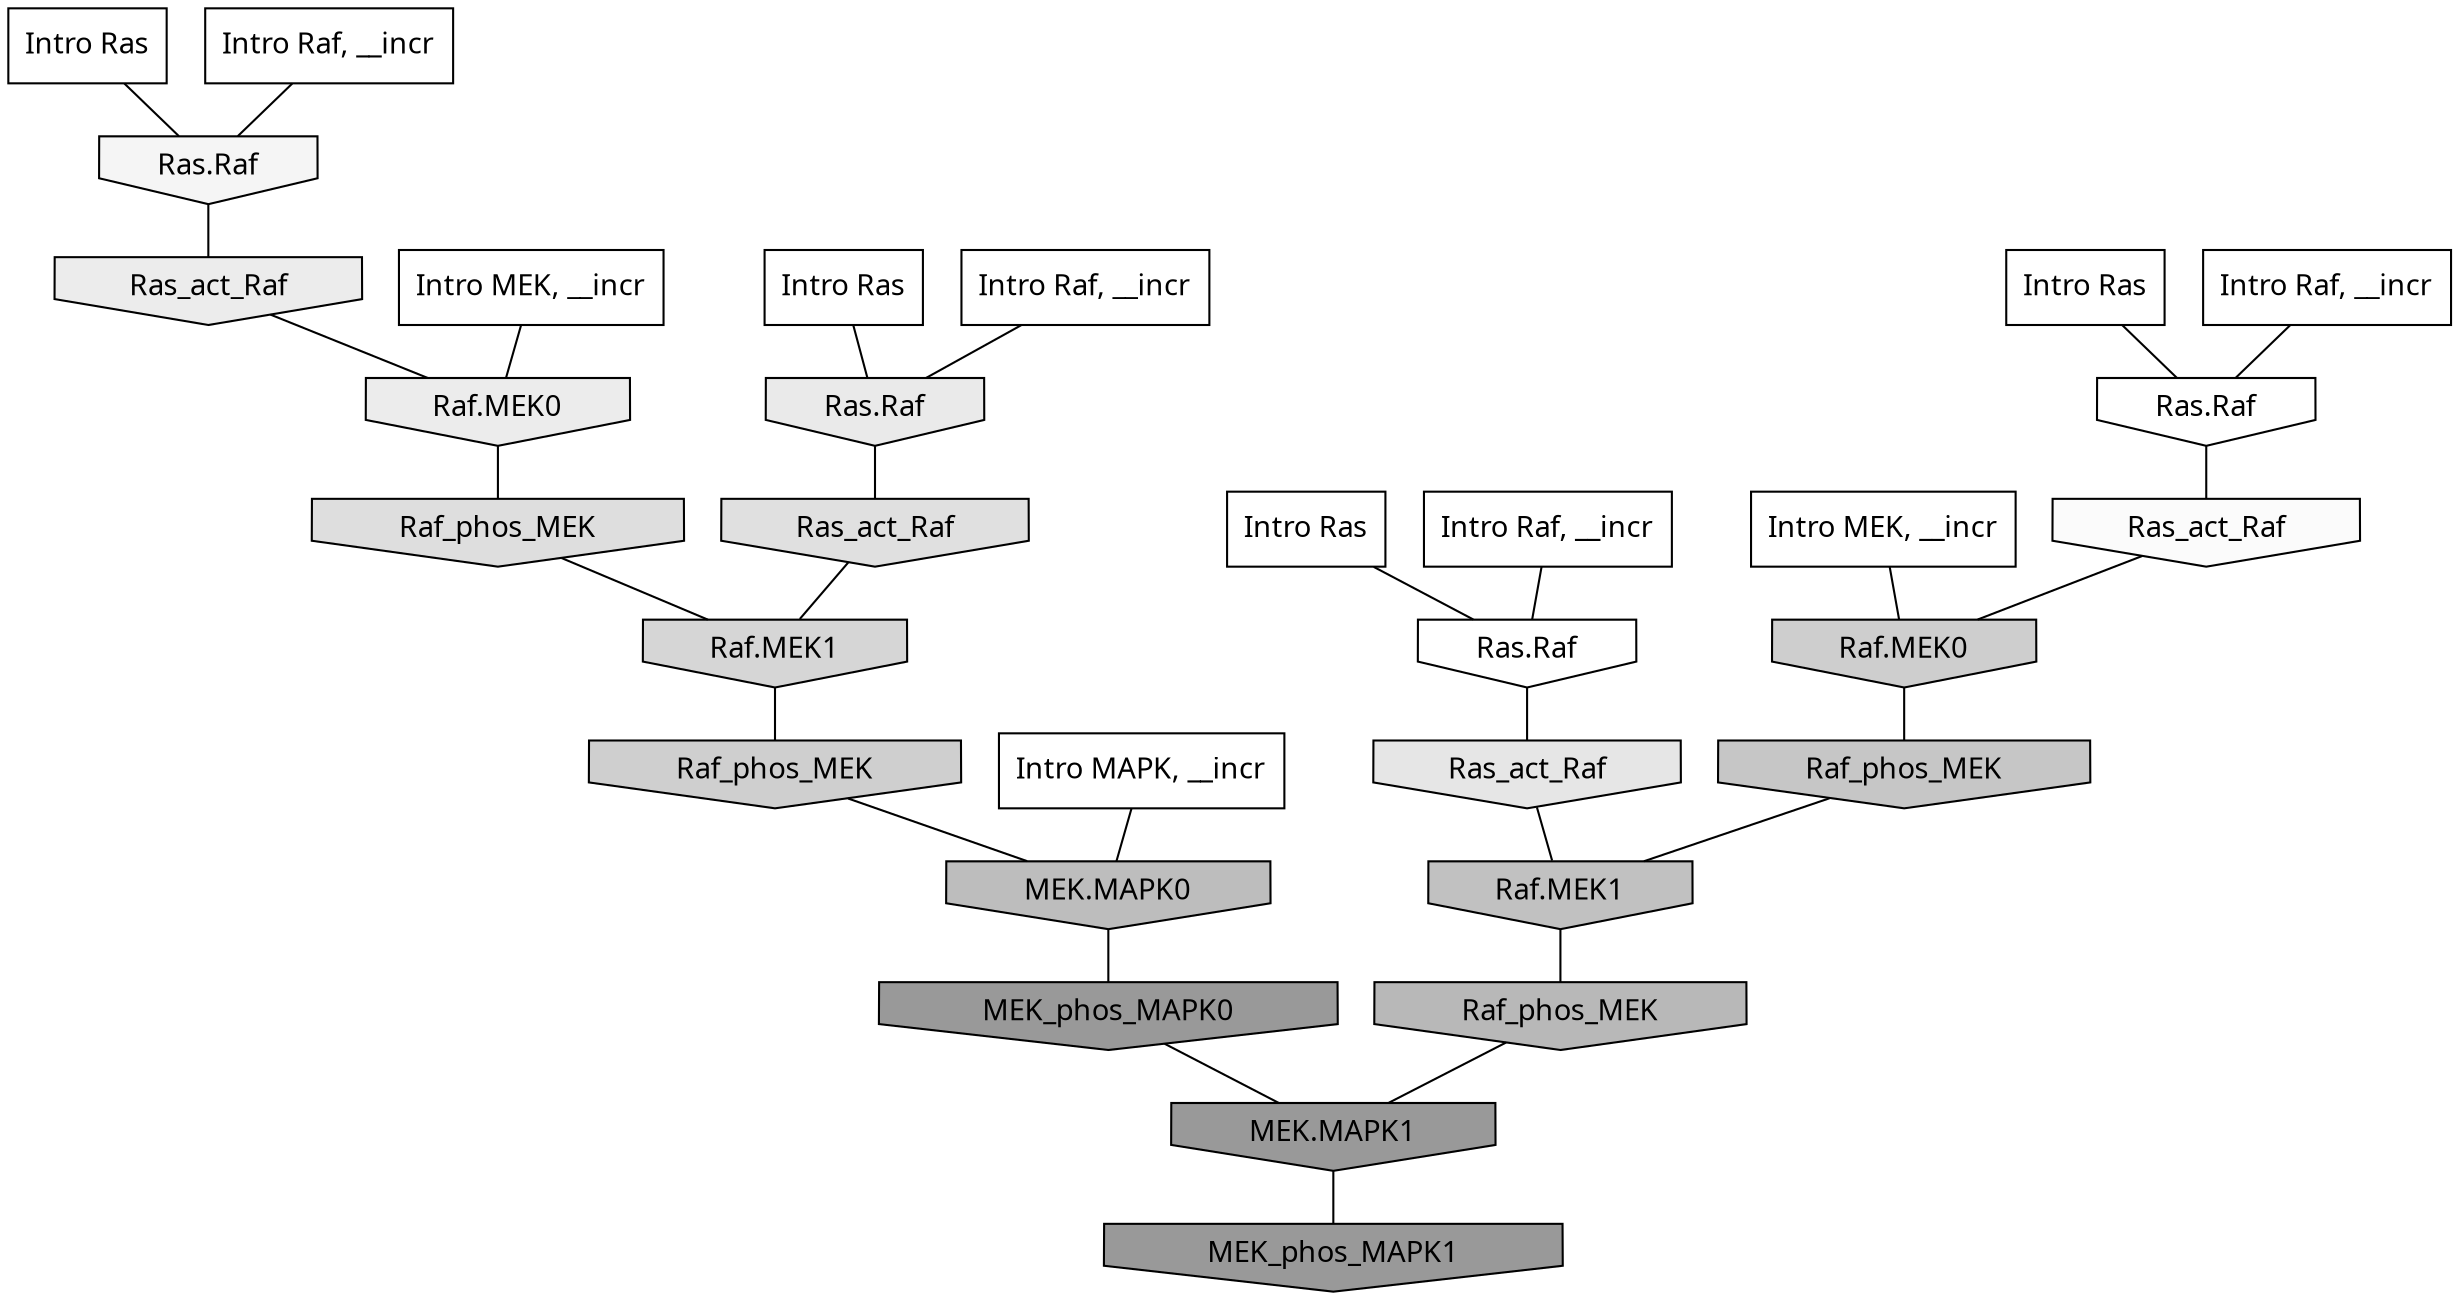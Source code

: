 digraph G{
  rankdir="TB";
  ranksep=0.30;
  node [fontname="CMU Serif"];
  edge [fontname="CMU Serif"];
  
  9 [label="Intro Ras", shape=rectangle, style=filled, fillcolor="0.000 0.000 1.000"]
  
  26 [label="Intro Ras", shape=rectangle, style=filled, fillcolor="0.000 0.000 1.000"]
  
  54 [label="Intro Ras", shape=rectangle, style=filled, fillcolor="0.000 0.000 1.000"]
  
  87 [label="Intro Ras", shape=rectangle, style=filled, fillcolor="0.000 0.000 1.000"]
  
  551 [label="Intro Raf, __incr", shape=rectangle, style=filled, fillcolor="0.000 0.000 1.000"]
  
  580 [label="Intro Raf, __incr", shape=rectangle, style=filled, fillcolor="0.000 0.000 1.000"]
  
  638 [label="Intro Raf, __incr", shape=rectangle, style=filled, fillcolor="0.000 0.000 1.000"]
  
  767 [label="Intro Raf, __incr", shape=rectangle, style=filled, fillcolor="0.000 0.000 1.000"]
  
  1946 [label="Intro MEK, __incr", shape=rectangle, style=filled, fillcolor="0.000 0.000 1.000"]
  
  2012 [label="Intro MEK, __incr", shape=rectangle, style=filled, fillcolor="0.000 0.000 1.000"]
  
  2935 [label="Intro MAPK, __incr", shape=rectangle, style=filled, fillcolor="0.000 0.000 1.000"]
  
  3218 [label="Ras.Raf", shape=invhouse, style=filled, fillcolor="0.000 0.000 1.000"]
  
  3248 [label="Ras.Raf", shape=invhouse, style=filled, fillcolor="0.000 0.000 1.000"]
  
  3432 [label="Ras_act_Raf", shape=invhouse, style=filled, fillcolor="0.000 0.000 0.983"]
  
  3668 [label="Ras.Raf", shape=invhouse, style=filled, fillcolor="0.000 0.000 0.960"]
  
  4357 [label="Ras_act_Raf", shape=invhouse, style=filled, fillcolor="0.000 0.000 0.922"]
  
  4360 [label="Raf.MEK0", shape=invhouse, style=filled, fillcolor="0.000 0.000 0.922"]
  
  4507 [label="Ras.Raf", shape=invhouse, style=filled, fillcolor="0.000 0.000 0.915"]
  
  4841 [label="Ras_act_Raf", shape=invhouse, style=filled, fillcolor="0.000 0.000 0.899"]
  
  5317 [label="Ras_act_Raf", shape=invhouse, style=filled, fillcolor="0.000 0.000 0.877"]
  
  5504 [label="Raf_phos_MEK", shape=invhouse, style=filled, fillcolor="0.000 0.000 0.868"]
  
  6250 [label="Raf.MEK1", shape=invhouse, style=filled, fillcolor="0.000 0.000 0.838"]
  
  7128 [label="Raf_phos_MEK", shape=invhouse, style=filled, fillcolor="0.000 0.000 0.812"]
  
  7295 [label="Raf.MEK0", shape=invhouse, style=filled, fillcolor="0.000 0.000 0.808"]
  
  8690 [label="Raf_phos_MEK", shape=invhouse, style=filled, fillcolor="0.000 0.000 0.775"]
  
  9709 [label="Raf.MEK1", shape=invhouse, style=filled, fillcolor="0.000 0.000 0.755"]
  
  10484 [label="MEK.MAPK0", shape=invhouse, style=filled, fillcolor="0.000 0.000 0.742"]
  
  11792 [label="Raf_phos_MEK", shape=invhouse, style=filled, fillcolor="0.000 0.000 0.722"]
  
  18711 [label="MEK_phos_MAPK0", shape=invhouse, style=filled, fillcolor="0.000 0.000 0.600"]
  
  18712 [label="MEK.MAPK1", shape=invhouse, style=filled, fillcolor="0.000 0.000 0.600"]
  
  18729 [label="MEK_phos_MAPK1", shape=invhouse, style=filled, fillcolor="0.000 0.000 0.600"]
  
  
  18712 -> 18729 [dir=none, color="0.000 0.000 0.000"] 
  18711 -> 18712 [dir=none, color="0.000 0.000 0.000"] 
  11792 -> 18712 [dir=none, color="0.000 0.000 0.000"] 
  10484 -> 18711 [dir=none, color="0.000 0.000 0.000"] 
  9709 -> 11792 [dir=none, color="0.000 0.000 0.000"] 
  8690 -> 9709 [dir=none, color="0.000 0.000 0.000"] 
  7295 -> 8690 [dir=none, color="0.000 0.000 0.000"] 
  7128 -> 10484 [dir=none, color="0.000 0.000 0.000"] 
  6250 -> 7128 [dir=none, color="0.000 0.000 0.000"] 
  5504 -> 6250 [dir=none, color="0.000 0.000 0.000"] 
  5317 -> 6250 [dir=none, color="0.000 0.000 0.000"] 
  4841 -> 9709 [dir=none, color="0.000 0.000 0.000"] 
  4507 -> 5317 [dir=none, color="0.000 0.000 0.000"] 
  4360 -> 5504 [dir=none, color="0.000 0.000 0.000"] 
  4357 -> 4360 [dir=none, color="0.000 0.000 0.000"] 
  3668 -> 4357 [dir=none, color="0.000 0.000 0.000"] 
  3432 -> 7295 [dir=none, color="0.000 0.000 0.000"] 
  3248 -> 3432 [dir=none, color="0.000 0.000 0.000"] 
  3218 -> 4841 [dir=none, color="0.000 0.000 0.000"] 
  2935 -> 10484 [dir=none, color="0.000 0.000 0.000"] 
  2012 -> 7295 [dir=none, color="0.000 0.000 0.000"] 
  1946 -> 4360 [dir=none, color="0.000 0.000 0.000"] 
  767 -> 4507 [dir=none, color="0.000 0.000 0.000"] 
  638 -> 3218 [dir=none, color="0.000 0.000 0.000"] 
  580 -> 3248 [dir=none, color="0.000 0.000 0.000"] 
  551 -> 3668 [dir=none, color="0.000 0.000 0.000"] 
  87 -> 4507 [dir=none, color="0.000 0.000 0.000"] 
  54 -> 3218 [dir=none, color="0.000 0.000 0.000"] 
  26 -> 3248 [dir=none, color="0.000 0.000 0.000"] 
  9 -> 3668 [dir=none, color="0.000 0.000 0.000"] 
  
  }
